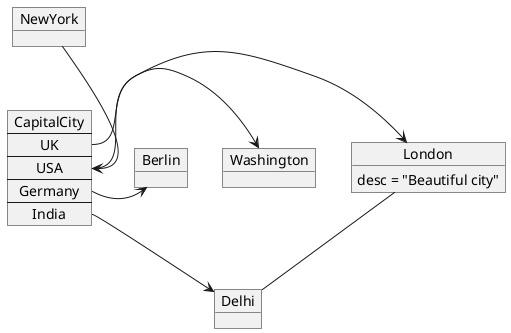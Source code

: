 @startuml Object Diagram
object London{
    desc = "Beautiful city"
}
object Washington 
object Berlin 
object Delhi 
object NewYork

map CapitalCity{
UK *-> London 
USA *-> Washington
Germany *-> Berlin 
India *-> Delhi  
}

NewYork --> CapitalCity::USA

London -- Delhi

@enduml